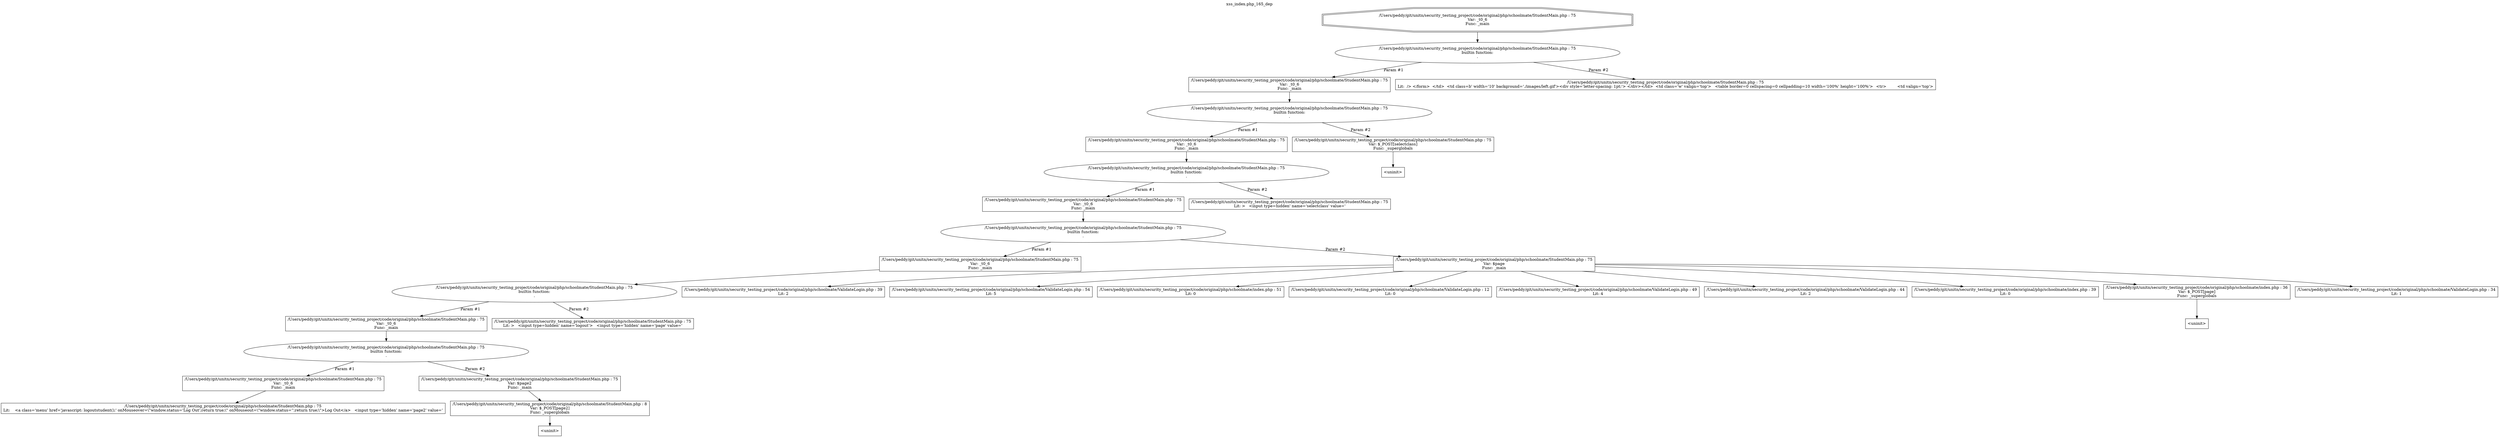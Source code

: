digraph cfg {
  label="xss_index.php_165_dep";
  labelloc=t;
  n1 [shape=doubleoctagon, label="/Users/peddy/git/unitn/security_testing_project/code/original/php/schoolmate/StudentMain.php : 75\nVar: _t0_6\nFunc: _main\n"];
  n2 [shape=ellipse, label="/Users/peddy/git/unitn/security_testing_project/code/original/php/schoolmate/StudentMain.php : 75\nbuiltin function:\n.\n"];
  n3 [shape=box, label="/Users/peddy/git/unitn/security_testing_project/code/original/php/schoolmate/StudentMain.php : 75\nVar: _t0_6\nFunc: _main\n"];
  n4 [shape=ellipse, label="/Users/peddy/git/unitn/security_testing_project/code/original/php/schoolmate/StudentMain.php : 75\nbuiltin function:\n.\n"];
  n5 [shape=box, label="/Users/peddy/git/unitn/security_testing_project/code/original/php/schoolmate/StudentMain.php : 75\nVar: _t0_6\nFunc: _main\n"];
  n6 [shape=ellipse, label="/Users/peddy/git/unitn/security_testing_project/code/original/php/schoolmate/StudentMain.php : 75\nbuiltin function:\n.\n"];
  n7 [shape=box, label="/Users/peddy/git/unitn/security_testing_project/code/original/php/schoolmate/StudentMain.php : 75\nVar: _t0_6\nFunc: _main\n"];
  n8 [shape=ellipse, label="/Users/peddy/git/unitn/security_testing_project/code/original/php/schoolmate/StudentMain.php : 75\nbuiltin function:\n.\n"];
  n9 [shape=box, label="/Users/peddy/git/unitn/security_testing_project/code/original/php/schoolmate/StudentMain.php : 75\nVar: _t0_6\nFunc: _main\n"];
  n10 [shape=ellipse, label="/Users/peddy/git/unitn/security_testing_project/code/original/php/schoolmate/StudentMain.php : 75\nbuiltin function:\n.\n"];
  n11 [shape=box, label="/Users/peddy/git/unitn/security_testing_project/code/original/php/schoolmate/StudentMain.php : 75\nVar: _t0_6\nFunc: _main\n"];
  n12 [shape=ellipse, label="/Users/peddy/git/unitn/security_testing_project/code/original/php/schoolmate/StudentMain.php : 75\nbuiltin function:\n.\n"];
  n13 [shape=box, label="/Users/peddy/git/unitn/security_testing_project/code/original/php/schoolmate/StudentMain.php : 75\nVar: _t0_6\nFunc: _main\n"];
  n14 [shape=box, label="/Users/peddy/git/unitn/security_testing_project/code/original/php/schoolmate/StudentMain.php : 75\nLit:    <a class='menu' href='javascript: logoutstudent();' onMouseover=\\\"window.status='Log Out';return true;\\\" onMouseout=\\\"window.status='';return true;\\\">Log Out</a>   <input type='hidden' name='page2' value='\n"];
  n15 [shape=box, label="/Users/peddy/git/unitn/security_testing_project/code/original/php/schoolmate/StudentMain.php : 75\nVar: $page2\nFunc: _main\n"];
  n16 [shape=box, label="/Users/peddy/git/unitn/security_testing_project/code/original/php/schoolmate/StudentMain.php : 8\nVar: $_POST[page2]\nFunc: _superglobals\n"];
  n17 [shape=box, label="<uninit>"];
  n18 [shape=box, label="/Users/peddy/git/unitn/security_testing_project/code/original/php/schoolmate/StudentMain.php : 75\nLit: >   <input type=hidden' name='logout'>   <input type='hidden' name='page' value='\n"];
  n19 [shape=box, label="/Users/peddy/git/unitn/security_testing_project/code/original/php/schoolmate/StudentMain.php : 75\nVar: $page\nFunc: _main\n"];
  n20 [shape=box, label="/Users/peddy/git/unitn/security_testing_project/code/original/php/schoolmate/ValidateLogin.php : 39\nLit: 2\n"];
  n21 [shape=box, label="/Users/peddy/git/unitn/security_testing_project/code/original/php/schoolmate/ValidateLogin.php : 54\nLit: 5\n"];
  n22 [shape=box, label="/Users/peddy/git/unitn/security_testing_project/code/original/php/schoolmate/index.php : 51\nLit: 0\n"];
  n23 [shape=box, label="/Users/peddy/git/unitn/security_testing_project/code/original/php/schoolmate/ValidateLogin.php : 12\nLit: 0\n"];
  n24 [shape=box, label="/Users/peddy/git/unitn/security_testing_project/code/original/php/schoolmate/ValidateLogin.php : 49\nLit: 4\n"];
  n25 [shape=box, label="/Users/peddy/git/unitn/security_testing_project/code/original/php/schoolmate/ValidateLogin.php : 44\nLit: 2\n"];
  n26 [shape=box, label="/Users/peddy/git/unitn/security_testing_project/code/original/php/schoolmate/index.php : 39\nLit: 0\n"];
  n27 [shape=box, label="/Users/peddy/git/unitn/security_testing_project/code/original/php/schoolmate/index.php : 36\nVar: $_POST[page]\nFunc: _superglobals\n"];
  n28 [shape=box, label="<uninit>"];
  n29 [shape=box, label="/Users/peddy/git/unitn/security_testing_project/code/original/php/schoolmate/ValidateLogin.php : 34\nLit: 1\n"];
  n30 [shape=box, label="/Users/peddy/git/unitn/security_testing_project/code/original/php/schoolmate/StudentMain.php : 75\nLit: >   <input type=hidden' name='selectclass' value='\n"];
  n31 [shape=box, label="/Users/peddy/git/unitn/security_testing_project/code/original/php/schoolmate/StudentMain.php : 75\nVar: $_POST[selectclass]\nFunc: _superglobals\n"];
  n32 [shape=box, label="<uninit>"];
  n33 [shape=box, label="/Users/peddy/git/unitn/security_testing_project/code/original/php/schoolmate/StudentMain.php : 75\nLit:  /> </form>  </td>  <td class=b' width='10' background='./images/left.gif'><div style='letter-spacing: 1pt;'>&nbsp;</div></td>  <td class='w' valign='top'>   <table border=0 cellspacing=0 cellpadding=10 width='100%' height='100%'>	<tr>	 <td valign='top'>\n"];
  n1 -> n2;
  n3 -> n4;
  n5 -> n6;
  n7 -> n8;
  n9 -> n10;
  n11 -> n12;
  n13 -> n14;
  n12 -> n13[label="Param #1"];
  n12 -> n15[label="Param #2"];
  n16 -> n17;
  n15 -> n16;
  n10 -> n11[label="Param #1"];
  n10 -> n18[label="Param #2"];
  n8 -> n9[label="Param #1"];
  n8 -> n19[label="Param #2"];
  n19 -> n20;
  n19 -> n21;
  n19 -> n22;
  n19 -> n23;
  n19 -> n24;
  n19 -> n25;
  n19 -> n26;
  n19 -> n27;
  n19 -> n29;
  n27 -> n28;
  n6 -> n7[label="Param #1"];
  n6 -> n30[label="Param #2"];
  n4 -> n5[label="Param #1"];
  n4 -> n31[label="Param #2"];
  n31 -> n32;
  n2 -> n3[label="Param #1"];
  n2 -> n33[label="Param #2"];
}
